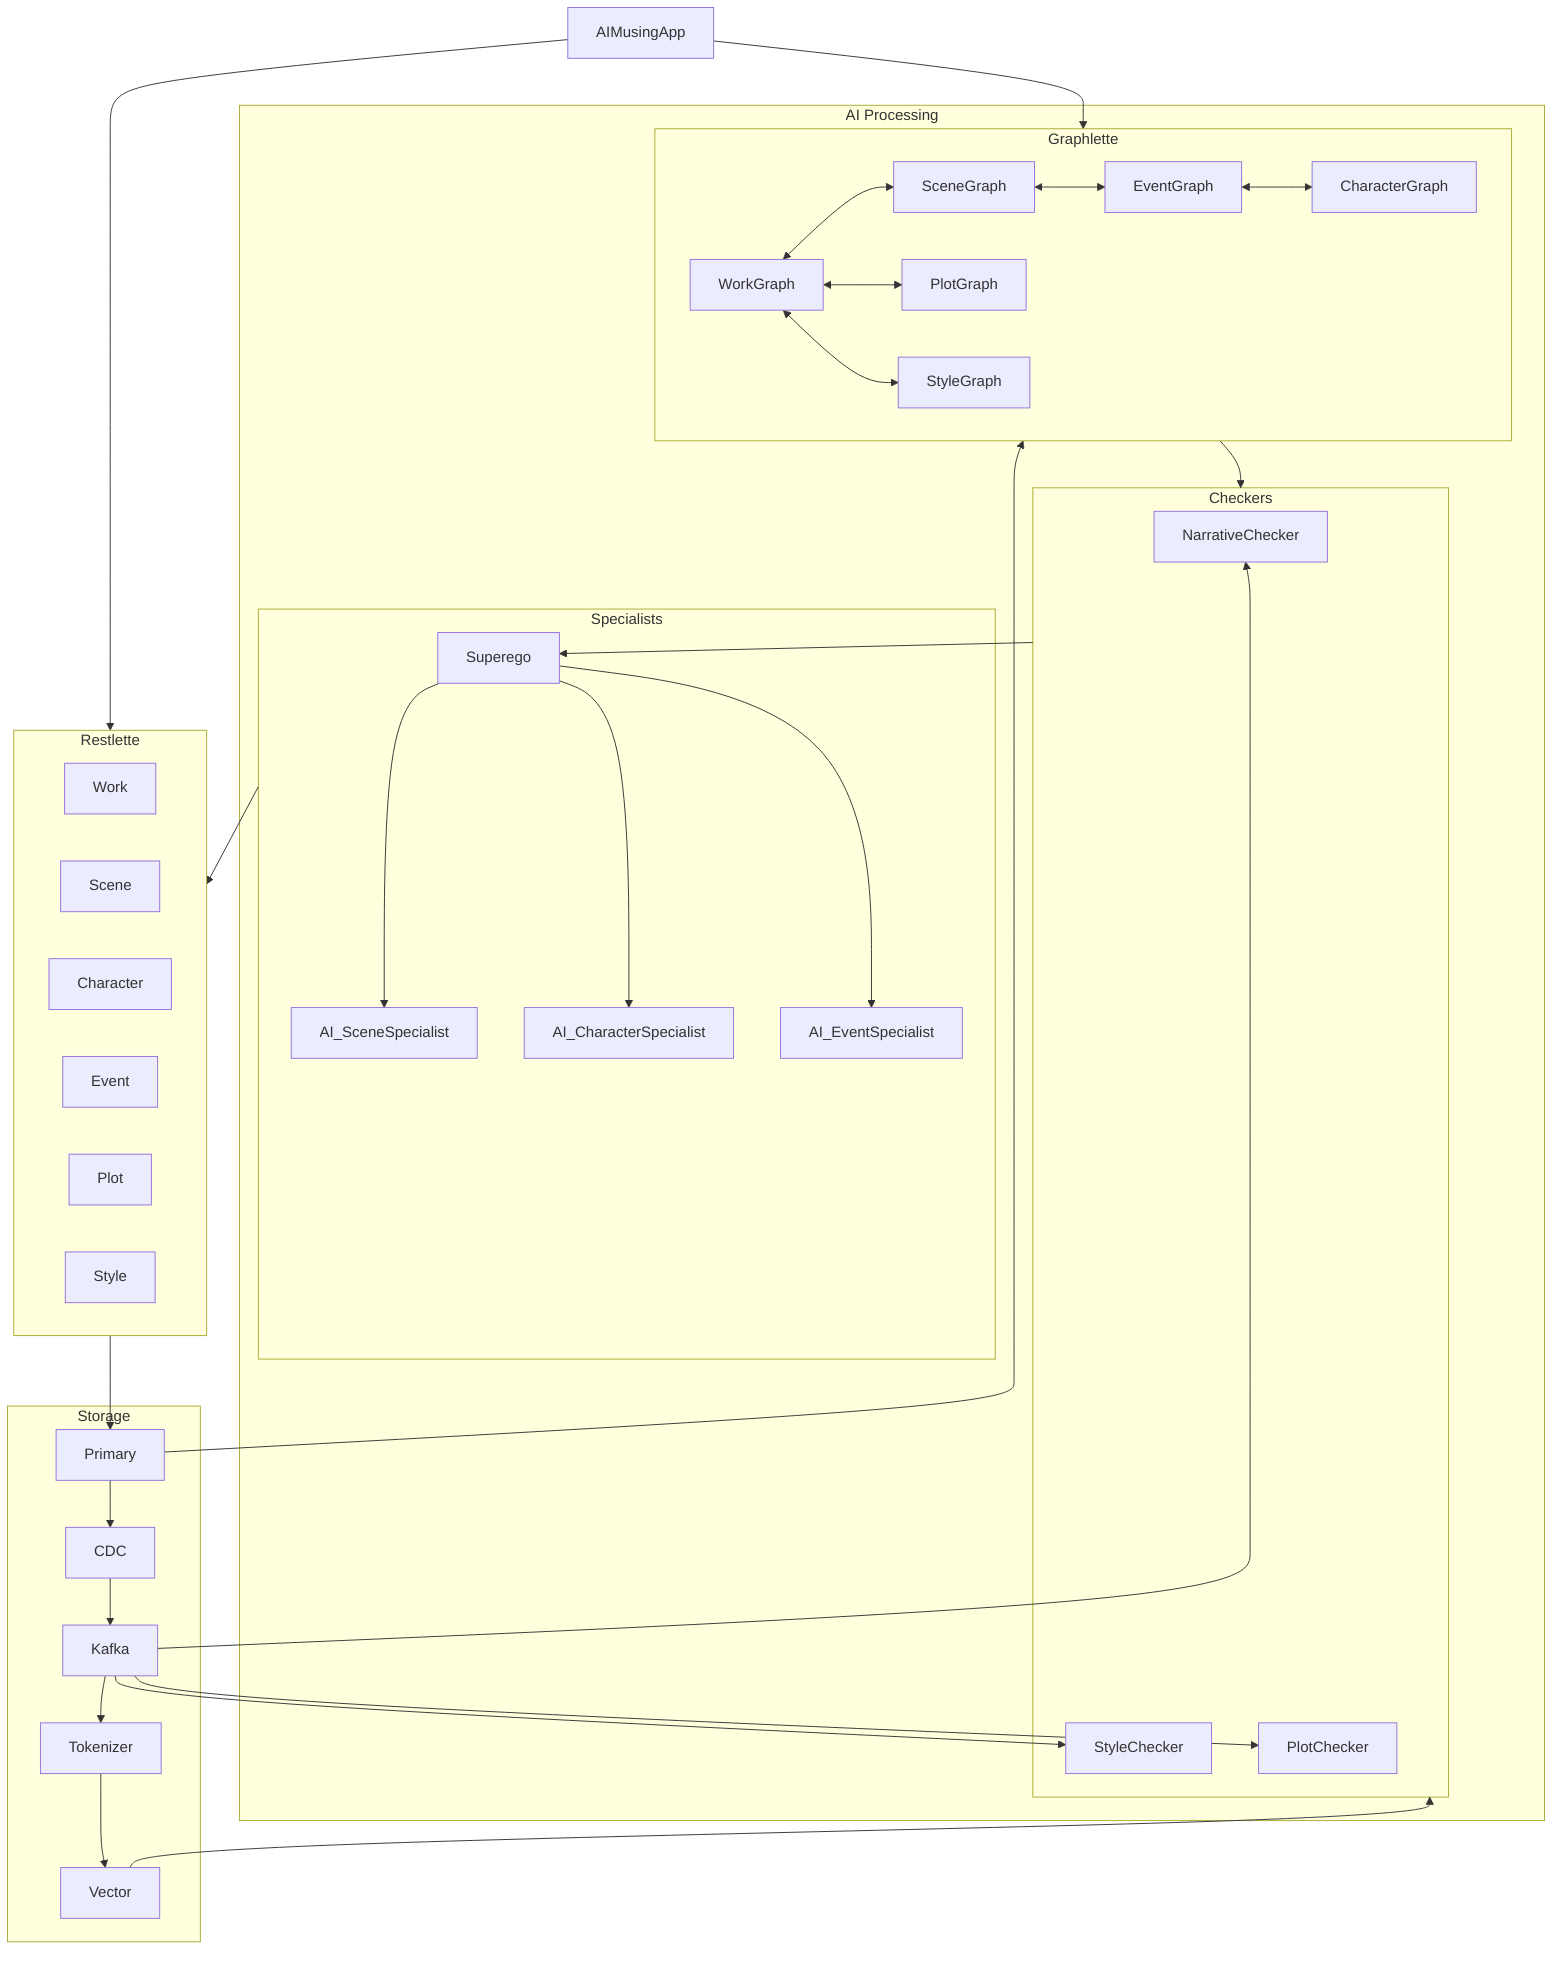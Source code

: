 graph TD;
    subgraph Restlette
        Work
        Scene
        Character 
        Event
        Plot 
        Style 
    end

    subgraph Storage
        Primary --> CDC
        CDC --> Kafka
        Kafka --> Tokenizer
        Tokenizer --> Vector
    end

    subgraph Graphlette
        WorkGraph <--> SceneGraph
        SceneGraph <--> EventGraph
        EventGraph <--> CharacterGraph
        WorkGraph <--> PlotGraph
        WorkGraph <--> StyleGraph

    end
    

    subgraph AI Processing
        subgraph Checkers
            Kafka --> NarrativeChecker
            Kafka --> StyleChecker
            Kafka --> PlotChecker
        end
        
        Vector --> Checkers
        Graphlette --> Checkers
        
        Checkers --> Superego

        subgraph Specialists
            Superego --> AI_SceneSpecialist
            Superego --> AI_CharacterSpecialist
            Superego --> AI_EventSpecialist
        end
    end
    
    Restlette --> Primary
    Primary --> Graphlette

    Specialists --> Restlette

    AIMusingApp --> Restlette
    AIMusingApp --> Graphlette